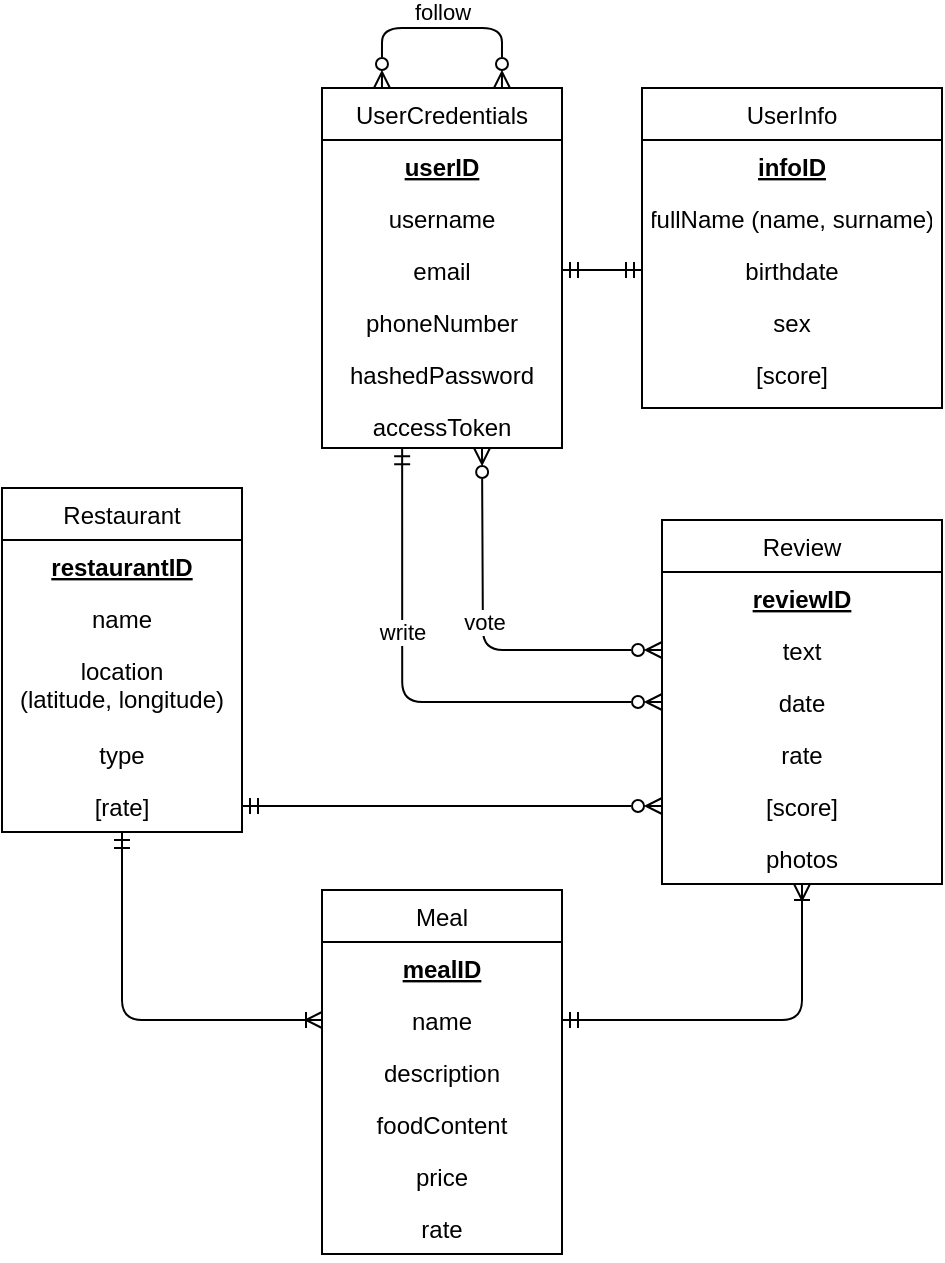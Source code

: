 <mxfile version="17.4.2" type="device"><diagram id="7vzchUK_hVnE3X81s6Ep" name="Sayfa -1"><mxGraphModel dx="1185" dy="714" grid="1" gridSize="10" guides="1" tooltips="1" connect="1" arrows="1" fold="1" page="1" pageScale="1" pageWidth="827" pageHeight="1169" math="0" shadow="0"><root><mxCell id="0"/><mxCell id="1" parent="0"/><mxCell id="Pv594x6-UpAe1jUAQQ0j-45" style="edgeStyle=orthogonalEdgeStyle;rounded=1;orthogonalLoop=1;jettySize=auto;html=1;exitX=0.25;exitY=0;exitDx=0;exitDy=0;startArrow=ERzeroToMany;startFill=0;endArrow=ERzeroToMany;endFill=0;entryX=0.75;entryY=0;entryDx=0;entryDy=0;" parent="1" edge="1"><mxGeometry relative="1" as="geometry"><mxPoint x="369.98" y="80" as="targetPoint"/><Array as="points"><mxPoint x="309.98" y="50"/><mxPoint x="369.98" y="50"/></Array><mxPoint x="309.98" y="80" as="sourcePoint"/></mxGeometry></mxCell><mxCell id="Pv594x6-UpAe1jUAQQ0j-46" value="follow" style="edgeLabel;html=1;align=center;verticalAlign=middle;resizable=0;points=[];" parent="Pv594x6-UpAe1jUAQQ0j-45" vertex="1" connectable="0"><mxGeometry x="-0.113" y="-1" relative="1" as="geometry"><mxPoint x="7" y="-9" as="offset"/></mxGeometry></mxCell><mxCell id="Pv594x6-UpAe1jUAQQ0j-9" value="UserCredentials" style="swimlane;fontStyle=0;childLayout=stackLayout;horizontal=1;startSize=26;fillColor=none;horizontalStack=0;resizeParent=1;resizeParentMax=0;resizeLast=0;collapsible=1;marginBottom=0;" parent="1" vertex="1"><mxGeometry x="280" y="80" width="120" height="180" as="geometry"/></mxCell><mxCell id="Pv594x6-UpAe1jUAQQ0j-18" value="userID" style="text;strokeColor=none;fillColor=none;align=center;verticalAlign=top;spacingLeft=4;spacingRight=4;overflow=hidden;rotatable=0;points=[[0,0.5],[1,0.5]];portConstraint=eastwest;fontStyle=5" parent="Pv594x6-UpAe1jUAQQ0j-9" vertex="1"><mxGeometry y="26" width="120" height="26" as="geometry"/></mxCell><mxCell id="Pv594x6-UpAe1jUAQQ0j-10" value="username" style="text;strokeColor=none;fillColor=none;align=center;verticalAlign=top;spacingLeft=4;spacingRight=4;overflow=hidden;rotatable=0;points=[[0,0.5],[1,0.5]];portConstraint=eastwest;" parent="Pv594x6-UpAe1jUAQQ0j-9" vertex="1"><mxGeometry y="52" width="120" height="26" as="geometry"/></mxCell><mxCell id="Pv594x6-UpAe1jUAQQ0j-11" value="email" style="text;strokeColor=none;fillColor=none;align=center;verticalAlign=top;spacingLeft=4;spacingRight=4;overflow=hidden;rotatable=0;points=[[0,0.5],[1,0.5]];portConstraint=eastwest;" parent="Pv594x6-UpAe1jUAQQ0j-9" vertex="1"><mxGeometry y="78" width="120" height="26" as="geometry"/></mxCell><mxCell id="Pv594x6-UpAe1jUAQQ0j-12" value="phoneNumber" style="text;strokeColor=none;fillColor=none;align=center;verticalAlign=top;spacingLeft=4;spacingRight=4;overflow=hidden;rotatable=0;points=[[0,0.5],[1,0.5]];portConstraint=eastwest;" parent="Pv594x6-UpAe1jUAQQ0j-9" vertex="1"><mxGeometry y="104" width="120" height="26" as="geometry"/></mxCell><mxCell id="Pv594x6-UpAe1jUAQQ0j-15" value="hashedPassword" style="text;strokeColor=none;fillColor=none;align=center;verticalAlign=top;spacingLeft=4;spacingRight=4;overflow=hidden;rotatable=0;points=[[0,0.5],[1,0.5]];portConstraint=eastwest;" parent="Pv594x6-UpAe1jUAQQ0j-9" vertex="1"><mxGeometry y="130" width="120" height="26" as="geometry"/></mxCell><mxCell id="Pv594x6-UpAe1jUAQQ0j-14" value="accessToken" style="text;strokeColor=none;fillColor=none;align=center;verticalAlign=top;spacingLeft=4;spacingRight=4;overflow=hidden;rotatable=0;points=[[0,0.5],[1,0.5]];portConstraint=eastwest;" parent="Pv594x6-UpAe1jUAQQ0j-9" vertex="1"><mxGeometry y="156" width="120" height="24" as="geometry"/></mxCell><mxCell id="Pv594x6-UpAe1jUAQQ0j-19" value="UserInfo" style="swimlane;fontStyle=0;childLayout=stackLayout;horizontal=1;startSize=26;fillColor=none;horizontalStack=0;resizeParent=1;resizeParentMax=0;resizeLast=0;collapsible=1;marginBottom=0;" parent="1" vertex="1"><mxGeometry x="440" y="80" width="150" height="160" as="geometry"/></mxCell><mxCell id="Pv594x6-UpAe1jUAQQ0j-20" value="infoID" style="text;strokeColor=none;fillColor=none;align=center;verticalAlign=top;spacingLeft=4;spacingRight=4;overflow=hidden;rotatable=0;points=[[0,0.5],[1,0.5]];portConstraint=eastwest;fontStyle=5" parent="Pv594x6-UpAe1jUAQQ0j-19" vertex="1"><mxGeometry y="26" width="150" height="26" as="geometry"/></mxCell><mxCell id="Pv594x6-UpAe1jUAQQ0j-21" value="fullName (name, surname)" style="text;strokeColor=none;fillColor=none;align=center;verticalAlign=top;spacingLeft=4;spacingRight=4;overflow=hidden;rotatable=0;points=[[0,0.5],[1,0.5]];portConstraint=eastwest;" parent="Pv594x6-UpAe1jUAQQ0j-19" vertex="1"><mxGeometry y="52" width="150" height="26" as="geometry"/></mxCell><mxCell id="Pv594x6-UpAe1jUAQQ0j-22" value="birthdate" style="text;strokeColor=none;fillColor=none;align=center;verticalAlign=top;spacingLeft=4;spacingRight=4;overflow=hidden;rotatable=0;points=[[0,0.5],[1,0.5]];portConstraint=eastwest;" parent="Pv594x6-UpAe1jUAQQ0j-19" vertex="1"><mxGeometry y="78" width="150" height="26" as="geometry"/></mxCell><mxCell id="Pv594x6-UpAe1jUAQQ0j-23" value="sex" style="text;strokeColor=none;fillColor=none;align=center;verticalAlign=top;spacingLeft=4;spacingRight=4;overflow=hidden;rotatable=0;points=[[0,0.5],[1,0.5]];portConstraint=eastwest;" parent="Pv594x6-UpAe1jUAQQ0j-19" vertex="1"><mxGeometry y="104" width="150" height="26" as="geometry"/></mxCell><mxCell id="Pv594x6-UpAe1jUAQQ0j-24" value="[score]" style="text;strokeColor=none;fillColor=none;align=center;verticalAlign=top;spacingLeft=4;spacingRight=4;overflow=hidden;rotatable=0;points=[[0,0.5],[1,0.5]];portConstraint=eastwest;" parent="Pv594x6-UpAe1jUAQQ0j-19" vertex="1"><mxGeometry y="130" width="150" height="30" as="geometry"/></mxCell><mxCell id="Pv594x6-UpAe1jUAQQ0j-26" value="Restaurant" style="swimlane;fontStyle=0;childLayout=stackLayout;horizontal=1;startSize=26;fillColor=none;horizontalStack=0;resizeParent=1;resizeParentMax=0;resizeLast=0;collapsible=1;marginBottom=0;" parent="1" vertex="1"><mxGeometry x="120" y="280" width="120" height="172" as="geometry"/></mxCell><mxCell id="Pv594x6-UpAe1jUAQQ0j-27" value="restaurantID" style="text;strokeColor=none;fillColor=none;align=center;verticalAlign=top;spacingLeft=4;spacingRight=4;overflow=hidden;rotatable=0;points=[[0,0.5],[1,0.5]];portConstraint=eastwest;fontStyle=5" parent="Pv594x6-UpAe1jUAQQ0j-26" vertex="1"><mxGeometry y="26" width="120" height="26" as="geometry"/></mxCell><mxCell id="Pv594x6-UpAe1jUAQQ0j-28" value="name" style="text;strokeColor=none;fillColor=none;align=center;verticalAlign=top;spacingLeft=4;spacingRight=4;overflow=hidden;rotatable=0;points=[[0,0.5],[1,0.5]];portConstraint=eastwest;" parent="Pv594x6-UpAe1jUAQQ0j-26" vertex="1"><mxGeometry y="52" width="120" height="26" as="geometry"/></mxCell><mxCell id="Pv594x6-UpAe1jUAQQ0j-29" value="location&#10;(latitude, longitude)" style="text;strokeColor=none;fillColor=none;align=center;verticalAlign=top;spacingLeft=4;spacingRight=4;overflow=hidden;rotatable=0;points=[[0,0.5],[1,0.5]];portConstraint=eastwest;" parent="Pv594x6-UpAe1jUAQQ0j-26" vertex="1"><mxGeometry y="78" width="120" height="42" as="geometry"/></mxCell><mxCell id="Pv594x6-UpAe1jUAQQ0j-30" value="type" style="text;strokeColor=none;fillColor=none;align=center;verticalAlign=top;spacingLeft=4;spacingRight=4;overflow=hidden;rotatable=0;points=[[0,0.5],[1,0.5]];portConstraint=eastwest;" parent="Pv594x6-UpAe1jUAQQ0j-26" vertex="1"><mxGeometry y="120" width="120" height="26" as="geometry"/></mxCell><mxCell id="Pv594x6-UpAe1jUAQQ0j-31" value="[rate]" style="text;strokeColor=none;fillColor=none;align=center;verticalAlign=top;spacingLeft=4;spacingRight=4;overflow=hidden;rotatable=0;points=[[0,0.5],[1,0.5]];portConstraint=eastwest;" parent="Pv594x6-UpAe1jUAQQ0j-26" vertex="1"><mxGeometry y="146" width="120" height="26" as="geometry"/></mxCell><mxCell id="Pv594x6-UpAe1jUAQQ0j-32" value="Review" style="swimlane;fontStyle=0;childLayout=stackLayout;horizontal=1;startSize=26;fillColor=none;horizontalStack=0;resizeParent=1;resizeParentMax=0;resizeLast=0;collapsible=1;marginBottom=0;" parent="1" vertex="1"><mxGeometry x="450" y="296" width="140" height="182" as="geometry"/></mxCell><mxCell id="Pv594x6-UpAe1jUAQQ0j-33" value="reviewID" style="text;strokeColor=none;fillColor=none;align=center;verticalAlign=top;spacingLeft=4;spacingRight=4;overflow=hidden;rotatable=0;points=[[0,0.5],[1,0.5]];portConstraint=eastwest;fontStyle=5" parent="Pv594x6-UpAe1jUAQQ0j-32" vertex="1"><mxGeometry y="26" width="140" height="26" as="geometry"/></mxCell><mxCell id="Pv594x6-UpAe1jUAQQ0j-35" value="text" style="text;strokeColor=none;fillColor=none;align=center;verticalAlign=top;spacingLeft=4;spacingRight=4;overflow=hidden;rotatable=0;points=[[0,0.5],[1,0.5]];portConstraint=eastwest;" parent="Pv594x6-UpAe1jUAQQ0j-32" vertex="1"><mxGeometry y="52" width="140" height="26" as="geometry"/></mxCell><mxCell id="Pv594x6-UpAe1jUAQQ0j-36" value="date" style="text;strokeColor=none;fillColor=none;align=center;verticalAlign=top;spacingLeft=4;spacingRight=4;overflow=hidden;rotatable=0;points=[[0,0.5],[1,0.5]];portConstraint=eastwest;" parent="Pv594x6-UpAe1jUAQQ0j-32" vertex="1"><mxGeometry y="78" width="140" height="26" as="geometry"/></mxCell><mxCell id="RtLS_xFu9_JABvGuRkVf-2" value="rate" style="text;strokeColor=none;fillColor=none;align=center;verticalAlign=top;spacingLeft=4;spacingRight=4;overflow=hidden;rotatable=0;points=[[0,0.5],[1,0.5]];portConstraint=eastwest;" vertex="1" parent="Pv594x6-UpAe1jUAQQ0j-32"><mxGeometry y="104" width="140" height="26" as="geometry"/></mxCell><mxCell id="Pv594x6-UpAe1jUAQQ0j-37" value="[score]" style="text;strokeColor=none;fillColor=none;align=center;verticalAlign=top;spacingLeft=4;spacingRight=4;overflow=hidden;rotatable=0;points=[[0,0.5],[1,0.5]];portConstraint=eastwest;" parent="Pv594x6-UpAe1jUAQQ0j-32" vertex="1"><mxGeometry y="130" width="140" height="26" as="geometry"/></mxCell><mxCell id="RtLS_xFu9_JABvGuRkVf-3" value="photos" style="text;strokeColor=none;fillColor=none;align=center;verticalAlign=top;spacingLeft=4;spacingRight=4;overflow=hidden;rotatable=0;points=[[0,0.5],[1,0.5]];portConstraint=eastwest;" vertex="1" parent="Pv594x6-UpAe1jUAQQ0j-32"><mxGeometry y="156" width="140" height="26" as="geometry"/></mxCell><mxCell id="Pv594x6-UpAe1jUAQQ0j-40" style="edgeStyle=orthogonalEdgeStyle;rounded=1;orthogonalLoop=1;jettySize=auto;html=1;entryX=0;entryY=0.5;entryDx=0;entryDy=0;startArrow=ERmandOne;startFill=0;endArrow=ERzeroToMany;endFill=0;exitX=1;exitY=0.5;exitDx=0;exitDy=0;" parent="1" source="Pv594x6-UpAe1jUAQQ0j-31" target="Pv594x6-UpAe1jUAQQ0j-37" edge="1"><mxGeometry relative="1" as="geometry"><mxPoint x="270" y="423" as="sourcePoint"/></mxGeometry></mxCell><mxCell id="Pv594x6-UpAe1jUAQQ0j-41" style="edgeStyle=orthogonalEdgeStyle;rounded=1;orthogonalLoop=1;jettySize=auto;html=1;startArrow=ERmandOne;startFill=0;endArrow=ERzeroToMany;endFill=0;entryX=0;entryY=0.5;entryDx=0;entryDy=0;exitX=0.334;exitY=1.003;exitDx=0;exitDy=0;exitPerimeter=0;" parent="1" source="Pv594x6-UpAe1jUAQQ0j-14" target="Pv594x6-UpAe1jUAQQ0j-36" edge="1"><mxGeometry relative="1" as="geometry"><mxPoint x="320" y="270" as="sourcePoint"/></mxGeometry></mxCell><mxCell id="Pv594x6-UpAe1jUAQQ0j-42" value="write" style="edgeLabel;html=1;align=center;verticalAlign=middle;resizable=0;points=[];" parent="Pv594x6-UpAe1jUAQQ0j-41" vertex="1" connectable="0"><mxGeometry x="-0.105" relative="1" as="geometry"><mxPoint y="-23" as="offset"/></mxGeometry></mxCell><mxCell id="Pv594x6-UpAe1jUAQQ0j-43" style="edgeStyle=orthogonalEdgeStyle;rounded=1;orthogonalLoop=1;jettySize=auto;html=1;exitX=0;exitY=0.5;exitDx=0;exitDy=0;startArrow=ERzeroToMany;startFill=0;endArrow=ERzeroToMany;endFill=0;" parent="1" source="Pv594x6-UpAe1jUAQQ0j-35" edge="1"><mxGeometry relative="1" as="geometry"><mxPoint x="360" y="260" as="targetPoint"/></mxGeometry></mxCell><mxCell id="Pv594x6-UpAe1jUAQQ0j-44" value="vote" style="edgeLabel;html=1;align=center;verticalAlign=middle;resizable=0;points=[];" parent="Pv594x6-UpAe1jUAQQ0j-43" vertex="1" connectable="0"><mxGeometry x="0.047" relative="1" as="geometry"><mxPoint y="-4" as="offset"/></mxGeometry></mxCell><mxCell id="Pv594x6-UpAe1jUAQQ0j-60" style="edgeStyle=orthogonalEdgeStyle;rounded=1;orthogonalLoop=1;jettySize=auto;html=1;exitX=0.5;exitY=1;exitDx=0;exitDy=0;entryX=0;entryY=0.5;entryDx=0;entryDy=0;startArrow=ERmandOne;startFill=0;endArrow=ERoneToMany;endFill=0;" parent="1" source="Pv594x6-UpAe1jUAQQ0j-26" target="Pv594x6-UpAe1jUAQQ0j-55" edge="1"><mxGeometry relative="1" as="geometry"><Array as="points"><mxPoint x="180" y="546"/></Array></mxGeometry></mxCell><mxCell id="Pv594x6-UpAe1jUAQQ0j-53" value="Meal" style="swimlane;fontStyle=0;childLayout=stackLayout;horizontal=1;startSize=26;fillColor=none;horizontalStack=0;resizeParent=1;resizeParentMax=0;resizeLast=0;collapsible=1;marginBottom=0;" parent="1" vertex="1"><mxGeometry x="280" y="481" width="120" height="182" as="geometry"/></mxCell><mxCell id="Pv594x6-UpAe1jUAQQ0j-54" value="mealID" style="text;strokeColor=none;fillColor=none;align=center;verticalAlign=top;spacingLeft=4;spacingRight=4;overflow=hidden;rotatable=0;points=[[0,0.5],[1,0.5]];portConstraint=eastwest;fontStyle=5" parent="Pv594x6-UpAe1jUAQQ0j-53" vertex="1"><mxGeometry y="26" width="120" height="26" as="geometry"/></mxCell><mxCell id="Pv594x6-UpAe1jUAQQ0j-55" value="name" style="text;strokeColor=none;fillColor=none;align=center;verticalAlign=top;spacingLeft=4;spacingRight=4;overflow=hidden;rotatable=0;points=[[0,0.5],[1,0.5]];portConstraint=eastwest;" parent="Pv594x6-UpAe1jUAQQ0j-53" vertex="1"><mxGeometry y="52" width="120" height="26" as="geometry"/></mxCell><mxCell id="Pv594x6-UpAe1jUAQQ0j-62" value="description" style="text;strokeColor=none;fillColor=none;align=center;verticalAlign=top;spacingLeft=4;spacingRight=4;overflow=hidden;rotatable=0;points=[[0,0.5],[1,0.5]];portConstraint=eastwest;" parent="Pv594x6-UpAe1jUAQQ0j-53" vertex="1"><mxGeometry y="78" width="120" height="26" as="geometry"/></mxCell><mxCell id="Pv594x6-UpAe1jUAQQ0j-58" value="foodContent" style="text;strokeColor=none;fillColor=none;align=center;verticalAlign=top;spacingLeft=4;spacingRight=4;overflow=hidden;rotatable=0;points=[[0,0.5],[1,0.5]];portConstraint=eastwest;" parent="Pv594x6-UpAe1jUAQQ0j-53" vertex="1"><mxGeometry y="104" width="120" height="26" as="geometry"/></mxCell><mxCell id="A5koY08Sx5Jm_Rn0aZwb-1" value="price" style="text;strokeColor=none;fillColor=none;align=center;verticalAlign=top;spacingLeft=4;spacingRight=4;overflow=hidden;rotatable=0;points=[[0,0.5],[1,0.5]];portConstraint=eastwest;" parent="Pv594x6-UpAe1jUAQQ0j-53" vertex="1"><mxGeometry y="130" width="120" height="26" as="geometry"/></mxCell><mxCell id="RtLS_xFu9_JABvGuRkVf-1" value="rate" style="text;strokeColor=none;fillColor=none;align=center;verticalAlign=top;spacingLeft=4;spacingRight=4;overflow=hidden;rotatable=0;points=[[0,0.5],[1,0.5]];portConstraint=eastwest;" vertex="1" parent="Pv594x6-UpAe1jUAQQ0j-53"><mxGeometry y="156" width="120" height="26" as="geometry"/></mxCell><mxCell id="Pv594x6-UpAe1jUAQQ0j-61" style="edgeStyle=orthogonalEdgeStyle;rounded=1;orthogonalLoop=1;jettySize=auto;html=1;startArrow=ERmandOne;startFill=0;endArrow=ERoneToMany;endFill=0;exitX=1;exitY=0.5;exitDx=0;exitDy=0;entryX=0.5;entryY=1;entryDx=0;entryDy=0;" parent="1" source="Pv594x6-UpAe1jUAQQ0j-55" target="Pv594x6-UpAe1jUAQQ0j-32" edge="1"><mxGeometry relative="1" as="geometry"><mxPoint x="510" y="460" as="targetPoint"/><mxPoint x="240" y="560" as="sourcePoint"/><Array as="points"><mxPoint x="520" y="546"/></Array></mxGeometry></mxCell><mxCell id="XIB24NRW6-2sgluwUGJO-1" style="edgeStyle=orthogonalEdgeStyle;rounded=0;orthogonalLoop=1;jettySize=auto;html=1;exitX=1;exitY=0.5;exitDx=0;exitDy=0;entryX=0;entryY=0.5;entryDx=0;entryDy=0;startArrow=ERmandOne;startFill=0;endArrow=ERmandOne;endFill=0;" parent="1" source="Pv594x6-UpAe1jUAQQ0j-11" target="Pv594x6-UpAe1jUAQQ0j-22" edge="1"><mxGeometry relative="1" as="geometry"/></mxCell></root></mxGraphModel></diagram></mxfile>